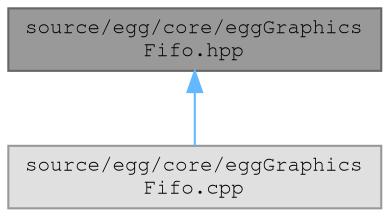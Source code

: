 digraph "source/egg/core/eggGraphicsFifo.hpp"
{
 // LATEX_PDF_SIZE
  bgcolor="transparent";
  edge [fontname=FreeMono,fontsize=10,labelfontname=FreeMono,labelfontsize=10];
  node [fontname=FreeMono,fontsize=10,shape=box,height=0.2,width=0.4];
  Node1 [label="source/egg/core/eggGraphics\lFifo.hpp",height=0.2,width=0.4,color="gray40", fillcolor="grey60", style="filled", fontcolor="black",tooltip="Contains code for the GraphicsFifo wrapper."];
  Node1 -> Node2 [dir="back",color="steelblue1",style="solid"];
  Node2 [label="source/egg/core/eggGraphics\lFifo.cpp",height=0.2,width=0.4,color="grey60", fillcolor="#E0E0E0", style="filled",tooltip=" "];
}
